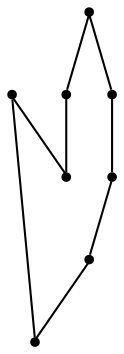 graph {
  node [shape=point,comment="{\"directed\":false,\"doi\":\"10.1007/978-3-030-92931-2_1\",\"figure\":\"1 (1)\"}"]

  v0 [pos="496.5999478825022,405.5836409713662"]
  v1 [pos="316.10034535352384,452.7323487267033"]
  v2 [pos="410.3945289546439,452.7323487267033"]
  v3 [pos="363.2495355718679,538.9365839749439"]
  v4 [pos="410.3945289546439,358.43518756658256"]
  v5 [pos="363.2495355718679,272.2350219271983"]
  v6 [pos="229.89495821987435,405.5836409713662"]
  v7 [pos="316.10034535352384,358.4351875665826"]

  v0 -- v7 [id="-1",pos="496.5999478825022,405.5836409713662 505.68053290080707,508.5780649585292 453.74726807696123,561.9775806387919 402.6641168093186,578.9217309471416 351.58099733588494,595.8658971524007 301.3521564600137,576.3588629760609 278.79858467671244,517.5960638335594 256.2449810992024,458.83739788755264 261.3666307171579,360.8188337788896 316.10034535352384,358.4351875665826"]
  v1 -- v5 [id="-2",pos="316.10034535352384,452.7323487267033 318.4840843677651,507.4654084621586 416.5038497733877,512.5870112078252 475.26320406026804,490.03368403962185 534.0267233885077,467.4803568714185 553.5339966393643,417.2521633769837 536.5896545638217,366.16963816709637 519.6452806940702,315.08711295720906 466.2450946623514,263.15451640364074 363.2495355718679,272.2350219271983"]
  v5 -- v2 [id="-3",pos="363.2495355718679,272.2350219271983 293.6092491906108,276.3230711986389 275.193820865836,322.5007321282773 290.92133498031154,370.0452093448906 306.64884909478707,417.5897183553231 356.5192738543041,466.5052404368635 410.3945289546439,452.7323487267033"]
  v7 -- v3 [id="-4",pos="316.10034535352384,358.4351875665826 369.97560045386365,344.6623276502416 419.84602521338064,393.577849731782 435.57353932785617,441.1223269483953 451.3010534423317,488.6668359588278 432.88562511755697,534.844465094647 363.2495355718679,538.9365839749439"]
  v6 -- v4 [id="-5",pos="229.89495821987435,405.5836409713662 233.98725442924064,475.21903604988455 280.16544950933775,493.63423868142326 327.71054121626895,477.90691731801996 375.25976617035053,462.1796277484359 424.17172270990704,412.30978239009073 410.3945289546439,358.43518756658256"]
  v1 -- v0 [id="-6",pos="316.10034535352384,452.7323487267033 302.3273166396199,398.8577539031952 351.2392731791764,348.98790854485003 398.7885299274668,333.2606189752659 446.3335898401892,317.5332976118627 492.5117849202863,335.9485002434013 496.5999478825022,405.5836409713662"]
  v6 -- v2 [id="-7",pos="229.89495821987435,405.5836409713662 220.8185064487199,302.58947133475675 272.75177127256575,249.1899715514037 323.8349225402083,232.2457735523252 374.9180738078509,215.3016391408852 425.1468828895133,234.80867331722504 447.7004864670233,293.57147245972646 470.2540900445334,352.33010661191406 465.1324245294735,450.3486707205771 410.3945289546439,452.7323487267033"]
  v3 -- v4 [id="-8",pos="363.2495355718679,538.9365839749439 260.25396058428,548.0130516834644 206.8537904496656,496.0804233360769 189.90941657991414,444.99789812618957 172.96505860726708,393.91537291630226 192.4723318581237,343.68717942186737 251.23586708346772,321.1338522536641 309.99522137034813,298.58052508546075 408.01498677597067,303.7021278311273 410.3945289546439,358.43518756658256"]
}